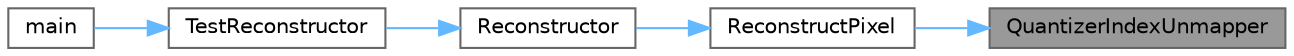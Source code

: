 digraph "QuantizerIndexUnmapper"
{
 // LATEX_PDF_SIZE
  bgcolor="transparent";
  edge [fontname=Helvetica,fontsize=10,labelfontname=Helvetica,labelfontsize=10];
  node [fontname=Helvetica,fontsize=10,shape=box,height=0.2,width=0.4];
  rankdir="RL";
  Node1 [id="Node000001",label="QuantizerIndexUnmapper",height=0.2,width=0.4,color="gray40", fillcolor="grey60", style="filled", fontcolor="black",tooltip=" "];
  Node1 -> Node2 [id="edge1_Node000001_Node000002",dir="back",color="steelblue1",style="solid",tooltip=" "];
  Node2 [id="Node000002",label="ReconstructPixel",height=0.2,width=0.4,color="grey40", fillcolor="white", style="filled",URL="$d6/dce/reconstructor_8c.html#aeb6c4d18e6fc666235f8ef7464d1ae29",tooltip=" "];
  Node2 -> Node3 [id="edge2_Node000002_Node000003",dir="back",color="steelblue1",style="solid",tooltip=" "];
  Node3 [id="Node000003",label="Reconstructor",height=0.2,width=0.4,color="grey40", fillcolor="white", style="filled",URL="$d6/dce/reconstructor_8c.html#ad0d5b55646a3018075f07ae472ddb312",tooltip=" "];
  Node3 -> Node4 [id="edge3_Node000003_Node000004",dir="back",color="steelblue1",style="solid",tooltip=" "];
  Node4 [id="Node000004",label="TestReconstructor",height=0.2,width=0.4,color="grey40", fillcolor="white", style="filled",URL="$d6/dce/reconstructor_8c.html#aadb567bbc159d00d6334e2eb36e6e253",tooltip=" "];
  Node4 -> Node5 [id="edge4_Node000004_Node000005",dir="back",color="steelblue1",style="solid",tooltip=" "];
  Node5 [id="Node000005",label="main",height=0.2,width=0.4,color="grey40", fillcolor="white", style="filled",URL="$df/dee/decompressor_8c.html#a048af25ea3eb0571ab780e44e221650e",tooltip=" "];
}
